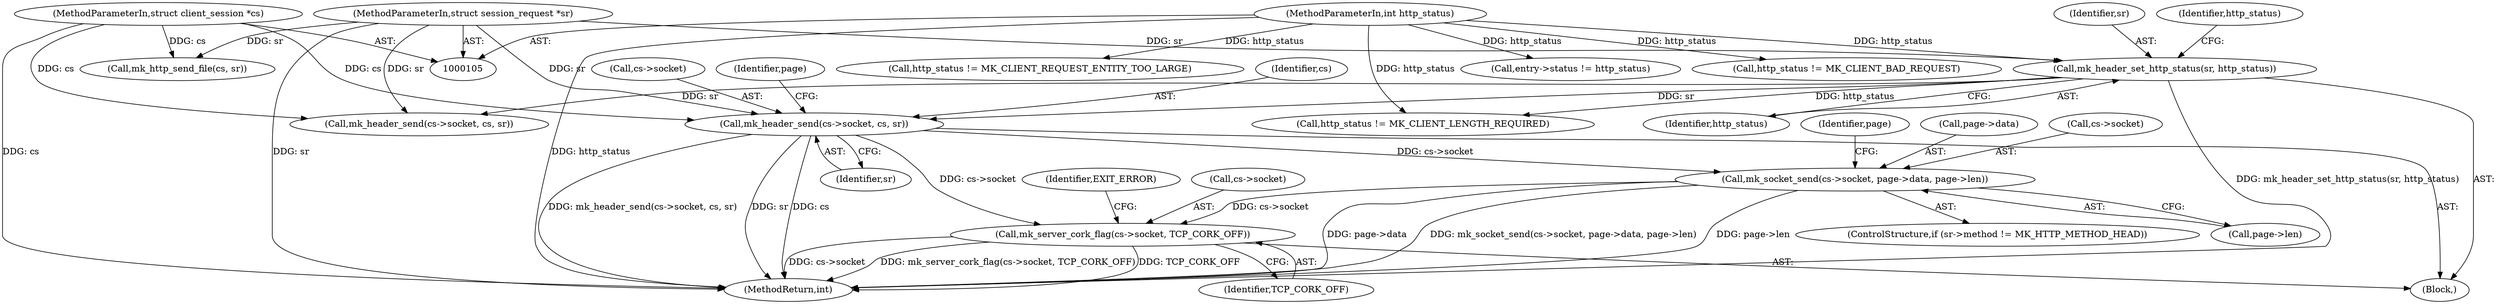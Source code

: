 digraph "0_monkey_b2d0e6f92310bb14a15aa2f8e96e1fb5379776dd@API" {
"1000446" [label="(Call,mk_socket_send(cs->socket, page->data, page->len))"];
"1000431" [label="(Call,mk_header_send(cs->socket, cs, sr))"];
"1000107" [label="(MethodParameterIn,struct client_session *cs)"];
"1000120" [label="(Call,mk_header_set_http_status(sr, http_status))"];
"1000108" [label="(MethodParameterIn,struct session_request *sr)"];
"1000106" [label="(MethodParameterIn,int http_status)"];
"1000460" [label="(Call,mk_server_cork_flag(cs->socket, TCP_CORK_OFF))"];
"1000436" [label="(Identifier,sr)"];
"1000121" [label="(Identifier,sr)"];
"1000126" [label="(Identifier,http_status)"];
"1000467" [label="(MethodReturn,int)"];
"1000464" [label="(Identifier,TCP_CORK_OFF)"];
"1000122" [label="(Identifier,http_status)"];
"1000446" [label="(Call,mk_socket_send(cs->socket, page->data, page->len))"];
"1000215" [label="(Call,mk_header_send(cs->socket, cs, sr))"];
"1000222" [label="(Call,mk_http_send_file(cs, sr))"];
"1000109" [label="(Block,)"];
"1000466" [label="(Identifier,EXIT_ERROR)"];
"1000453" [label="(Call,page->len)"];
"1000120" [label="(Call,mk_header_set_http_status(sr, http_status))"];
"1000432" [label="(Call,cs->socket)"];
"1000457" [label="(Identifier,page)"];
"1000138" [label="(Call,entry->status != http_status)"];
"1000108" [label="(MethodParameterIn,struct session_request *sr)"];
"1000460" [label="(Call,mk_server_cork_flag(cs->socket, TCP_CORK_OFF))"];
"1000129" [label="(Call,http_status != MK_CLIENT_BAD_REQUEST)"];
"1000107" [label="(MethodParameterIn,struct client_session *cs)"];
"1000461" [label="(Call,cs->socket)"];
"1000125" [label="(Call,http_status != MK_CLIENT_LENGTH_REQUIRED)"];
"1000106" [label="(MethodParameterIn,int http_status)"];
"1000450" [label="(Call,page->data)"];
"1000438" [label="(Identifier,page)"];
"1000132" [label="(Call,http_status != MK_CLIENT_REQUEST_ENTITY_TOO_LARGE)"];
"1000440" [label="(ControlStructure,if (sr->method != MK_HTTP_METHOD_HEAD))"];
"1000447" [label="(Call,cs->socket)"];
"1000431" [label="(Call,mk_header_send(cs->socket, cs, sr))"];
"1000435" [label="(Identifier,cs)"];
"1000446" -> "1000440"  [label="AST: "];
"1000446" -> "1000453"  [label="CFG: "];
"1000447" -> "1000446"  [label="AST: "];
"1000450" -> "1000446"  [label="AST: "];
"1000453" -> "1000446"  [label="AST: "];
"1000457" -> "1000446"  [label="CFG: "];
"1000446" -> "1000467"  [label="DDG: page->data"];
"1000446" -> "1000467"  [label="DDG: mk_socket_send(cs->socket, page->data, page->len)"];
"1000446" -> "1000467"  [label="DDG: page->len"];
"1000431" -> "1000446"  [label="DDG: cs->socket"];
"1000446" -> "1000460"  [label="DDG: cs->socket"];
"1000431" -> "1000109"  [label="AST: "];
"1000431" -> "1000436"  [label="CFG: "];
"1000432" -> "1000431"  [label="AST: "];
"1000435" -> "1000431"  [label="AST: "];
"1000436" -> "1000431"  [label="AST: "];
"1000438" -> "1000431"  [label="CFG: "];
"1000431" -> "1000467"  [label="DDG: mk_header_send(cs->socket, cs, sr)"];
"1000431" -> "1000467"  [label="DDG: sr"];
"1000431" -> "1000467"  [label="DDG: cs"];
"1000107" -> "1000431"  [label="DDG: cs"];
"1000120" -> "1000431"  [label="DDG: sr"];
"1000108" -> "1000431"  [label="DDG: sr"];
"1000431" -> "1000460"  [label="DDG: cs->socket"];
"1000107" -> "1000105"  [label="AST: "];
"1000107" -> "1000467"  [label="DDG: cs"];
"1000107" -> "1000215"  [label="DDG: cs"];
"1000107" -> "1000222"  [label="DDG: cs"];
"1000120" -> "1000109"  [label="AST: "];
"1000120" -> "1000122"  [label="CFG: "];
"1000121" -> "1000120"  [label="AST: "];
"1000122" -> "1000120"  [label="AST: "];
"1000126" -> "1000120"  [label="CFG: "];
"1000120" -> "1000467"  [label="DDG: mk_header_set_http_status(sr, http_status)"];
"1000108" -> "1000120"  [label="DDG: sr"];
"1000106" -> "1000120"  [label="DDG: http_status"];
"1000120" -> "1000125"  [label="DDG: http_status"];
"1000120" -> "1000215"  [label="DDG: sr"];
"1000108" -> "1000105"  [label="AST: "];
"1000108" -> "1000467"  [label="DDG: sr"];
"1000108" -> "1000215"  [label="DDG: sr"];
"1000108" -> "1000222"  [label="DDG: sr"];
"1000106" -> "1000105"  [label="AST: "];
"1000106" -> "1000467"  [label="DDG: http_status"];
"1000106" -> "1000125"  [label="DDG: http_status"];
"1000106" -> "1000129"  [label="DDG: http_status"];
"1000106" -> "1000132"  [label="DDG: http_status"];
"1000106" -> "1000138"  [label="DDG: http_status"];
"1000460" -> "1000109"  [label="AST: "];
"1000460" -> "1000464"  [label="CFG: "];
"1000461" -> "1000460"  [label="AST: "];
"1000464" -> "1000460"  [label="AST: "];
"1000466" -> "1000460"  [label="CFG: "];
"1000460" -> "1000467"  [label="DDG: cs->socket"];
"1000460" -> "1000467"  [label="DDG: mk_server_cork_flag(cs->socket, TCP_CORK_OFF)"];
"1000460" -> "1000467"  [label="DDG: TCP_CORK_OFF"];
}
